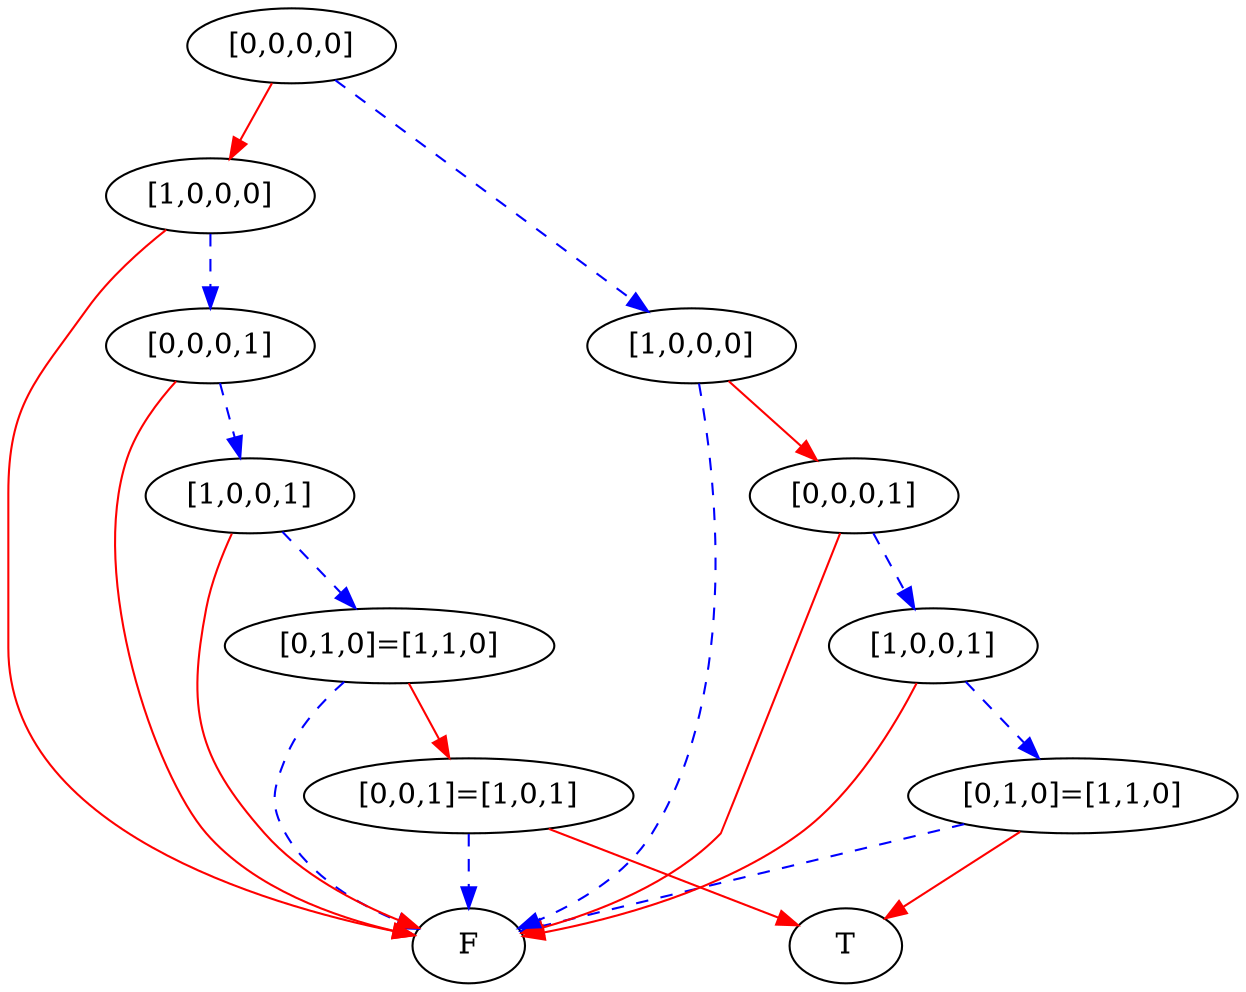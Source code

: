 digraph {
    1 [label=F];
    2 [label=T];
    3 [label="[0,0,1]=[1,0,1]"];
    4 [label="[0,1,0]=[1,1,0]"];
    5 [label="[1,0,0,1]"];
    6 [label="[0,0,0,1]"];
    7 [label="[1,0,0,0]"];
    8 [label="[0,1,0]=[1,1,0]"];
    9 [label="[1,0,0,1]"];
    10 [label="[0,0,0,1]"];
    11 [label="[1,0,0,0]"];
    12 [label="[0,0,0,0]"];
    3 -> 1 [style=dashed
           ,color=blue];
    3 -> 2 [color=red];
    4 -> 3 [color=red];
    4 -> 1 [style=dashed
           ,color=blue];
    5 -> 4 [style=dashed
           ,color=blue];
    5 -> 1 [color=red];
    6 -> 5 [style=dashed
           ,color=blue];
    6 -> 1 [color=red];
    7 -> 6 [style=dashed
           ,color=blue];
    7 -> 1 [color=red];
    8 -> 1 [style=dashed
           ,color=blue];
    8 -> 2 [color=red];
    9 -> 8 [style=dashed
           ,color=blue];
    9 -> 1 [color=red];
    10 -> 9 [style=dashed
            ,color=blue];
    10 -> 1 [color=red];
    11 -> 10 [color=red];
    11 -> 1 [style=dashed
            ,color=blue];
    12 -> 7 [color=red];
    12 -> 11 [style=dashed
             ,color=blue];
}